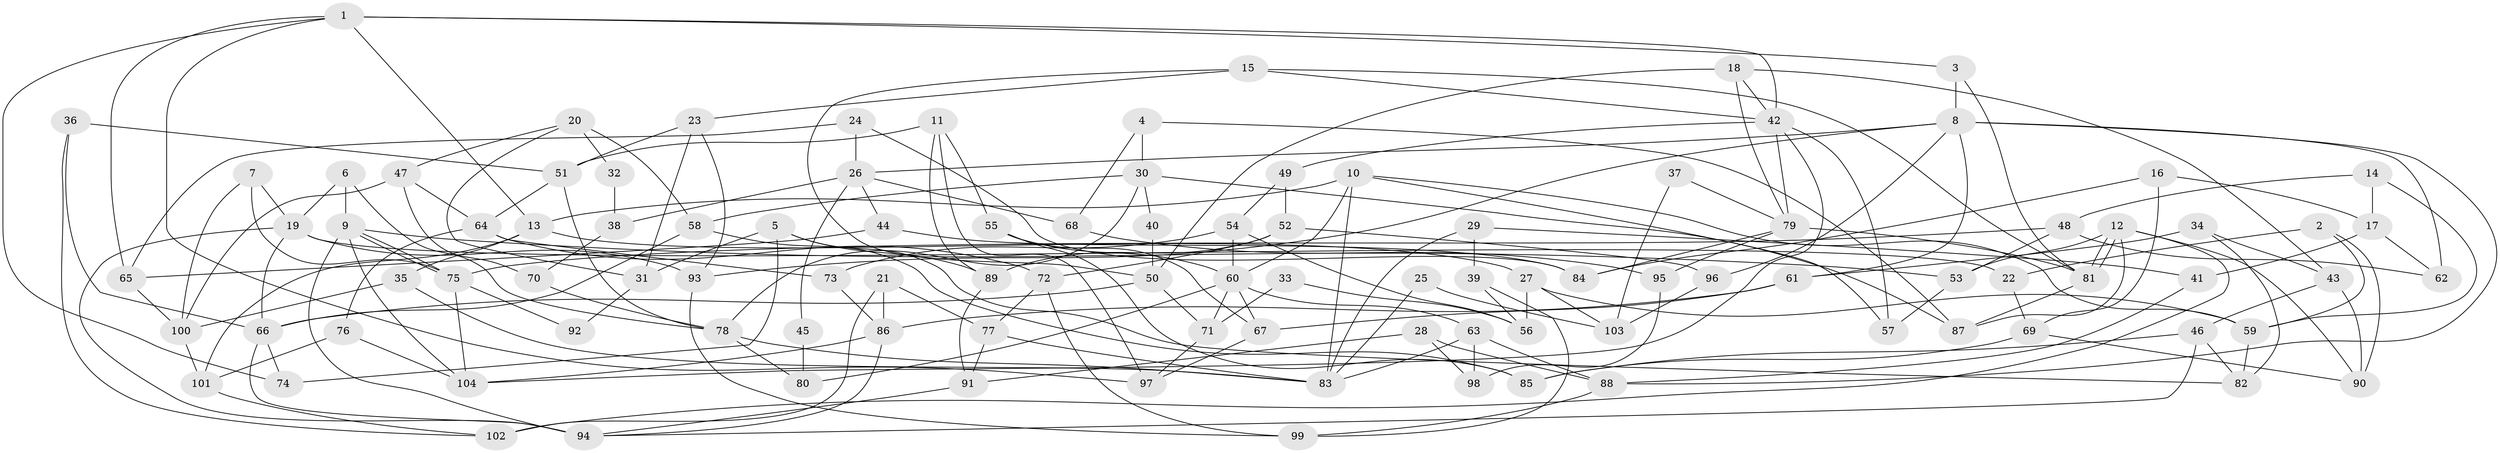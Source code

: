 // Generated by graph-tools (version 1.1) at 2025/35/03/09/25 02:35:58]
// undirected, 104 vertices, 208 edges
graph export_dot {
graph [start="1"]
  node [color=gray90,style=filled];
  1;
  2;
  3;
  4;
  5;
  6;
  7;
  8;
  9;
  10;
  11;
  12;
  13;
  14;
  15;
  16;
  17;
  18;
  19;
  20;
  21;
  22;
  23;
  24;
  25;
  26;
  27;
  28;
  29;
  30;
  31;
  32;
  33;
  34;
  35;
  36;
  37;
  38;
  39;
  40;
  41;
  42;
  43;
  44;
  45;
  46;
  47;
  48;
  49;
  50;
  51;
  52;
  53;
  54;
  55;
  56;
  57;
  58;
  59;
  60;
  61;
  62;
  63;
  64;
  65;
  66;
  67;
  68;
  69;
  70;
  71;
  72;
  73;
  74;
  75;
  76;
  77;
  78;
  79;
  80;
  81;
  82;
  83;
  84;
  85;
  86;
  87;
  88;
  89;
  90;
  91;
  92;
  93;
  94;
  95;
  96;
  97;
  98;
  99;
  100;
  101;
  102;
  103;
  104;
  1 -- 97;
  1 -- 74;
  1 -- 3;
  1 -- 13;
  1 -- 42;
  1 -- 65;
  2 -- 90;
  2 -- 22;
  2 -- 59;
  3 -- 81;
  3 -- 8;
  4 -- 68;
  4 -- 87;
  4 -- 30;
  5 -- 82;
  5 -- 89;
  5 -- 31;
  5 -- 74;
  6 -- 9;
  6 -- 19;
  6 -- 78;
  7 -- 100;
  7 -- 75;
  7 -- 19;
  8 -- 93;
  8 -- 26;
  8 -- 61;
  8 -- 62;
  8 -- 88;
  8 -- 96;
  9 -- 104;
  9 -- 75;
  9 -- 75;
  9 -- 53;
  9 -- 94;
  10 -- 13;
  10 -- 60;
  10 -- 57;
  10 -- 59;
  10 -- 83;
  11 -- 55;
  11 -- 89;
  11 -- 51;
  11 -- 97;
  12 -- 87;
  12 -- 81;
  12 -- 81;
  12 -- 53;
  12 -- 90;
  12 -- 102;
  13 -- 101;
  13 -- 27;
  13 -- 35;
  14 -- 48;
  14 -- 59;
  14 -- 17;
  15 -- 42;
  15 -- 50;
  15 -- 23;
  15 -- 81;
  16 -- 84;
  16 -- 17;
  16 -- 69;
  17 -- 62;
  17 -- 41;
  18 -- 79;
  18 -- 42;
  18 -- 43;
  18 -- 50;
  19 -- 94;
  19 -- 22;
  19 -- 66;
  19 -- 93;
  20 -- 31;
  20 -- 58;
  20 -- 32;
  20 -- 47;
  21 -- 77;
  21 -- 102;
  21 -- 86;
  22 -- 69;
  23 -- 51;
  23 -- 31;
  23 -- 93;
  24 -- 84;
  24 -- 65;
  24 -- 26;
  25 -- 83;
  25 -- 103;
  26 -- 38;
  26 -- 44;
  26 -- 45;
  26 -- 68;
  27 -- 59;
  27 -- 56;
  27 -- 103;
  28 -- 88;
  28 -- 91;
  28 -- 98;
  29 -- 83;
  29 -- 41;
  29 -- 39;
  30 -- 78;
  30 -- 40;
  30 -- 58;
  30 -- 87;
  31 -- 92;
  32 -- 38;
  33 -- 56;
  33 -- 71;
  34 -- 43;
  34 -- 82;
  34 -- 61;
  35 -- 83;
  35 -- 100;
  36 -- 51;
  36 -- 66;
  36 -- 102;
  37 -- 103;
  37 -- 79;
  38 -- 70;
  39 -- 56;
  39 -- 99;
  40 -- 50;
  41 -- 88;
  42 -- 57;
  42 -- 49;
  42 -- 79;
  42 -- 104;
  43 -- 90;
  43 -- 46;
  44 -- 65;
  44 -- 84;
  45 -- 80;
  46 -- 94;
  46 -- 82;
  46 -- 85;
  47 -- 64;
  47 -- 70;
  47 -- 100;
  48 -- 75;
  48 -- 53;
  48 -- 62;
  49 -- 54;
  49 -- 52;
  50 -- 66;
  50 -- 71;
  51 -- 78;
  51 -- 64;
  52 -- 72;
  52 -- 89;
  52 -- 96;
  53 -- 57;
  54 -- 73;
  54 -- 60;
  54 -- 56;
  55 -- 67;
  55 -- 85;
  55 -- 60;
  58 -- 66;
  58 -- 85;
  59 -- 82;
  60 -- 67;
  60 -- 63;
  60 -- 71;
  60 -- 80;
  61 -- 67;
  61 -- 86;
  63 -- 88;
  63 -- 83;
  63 -- 98;
  64 -- 76;
  64 -- 72;
  64 -- 73;
  65 -- 100;
  66 -- 94;
  66 -- 74;
  67 -- 97;
  68 -- 95;
  69 -- 85;
  69 -- 90;
  70 -- 78;
  71 -- 97;
  72 -- 99;
  72 -- 77;
  73 -- 86;
  75 -- 104;
  75 -- 92;
  76 -- 104;
  76 -- 101;
  77 -- 83;
  77 -- 91;
  78 -- 83;
  78 -- 80;
  79 -- 81;
  79 -- 84;
  79 -- 95;
  81 -- 87;
  86 -- 94;
  86 -- 104;
  88 -- 99;
  89 -- 91;
  91 -- 94;
  93 -- 99;
  95 -- 98;
  96 -- 103;
  100 -- 101;
  101 -- 102;
}
